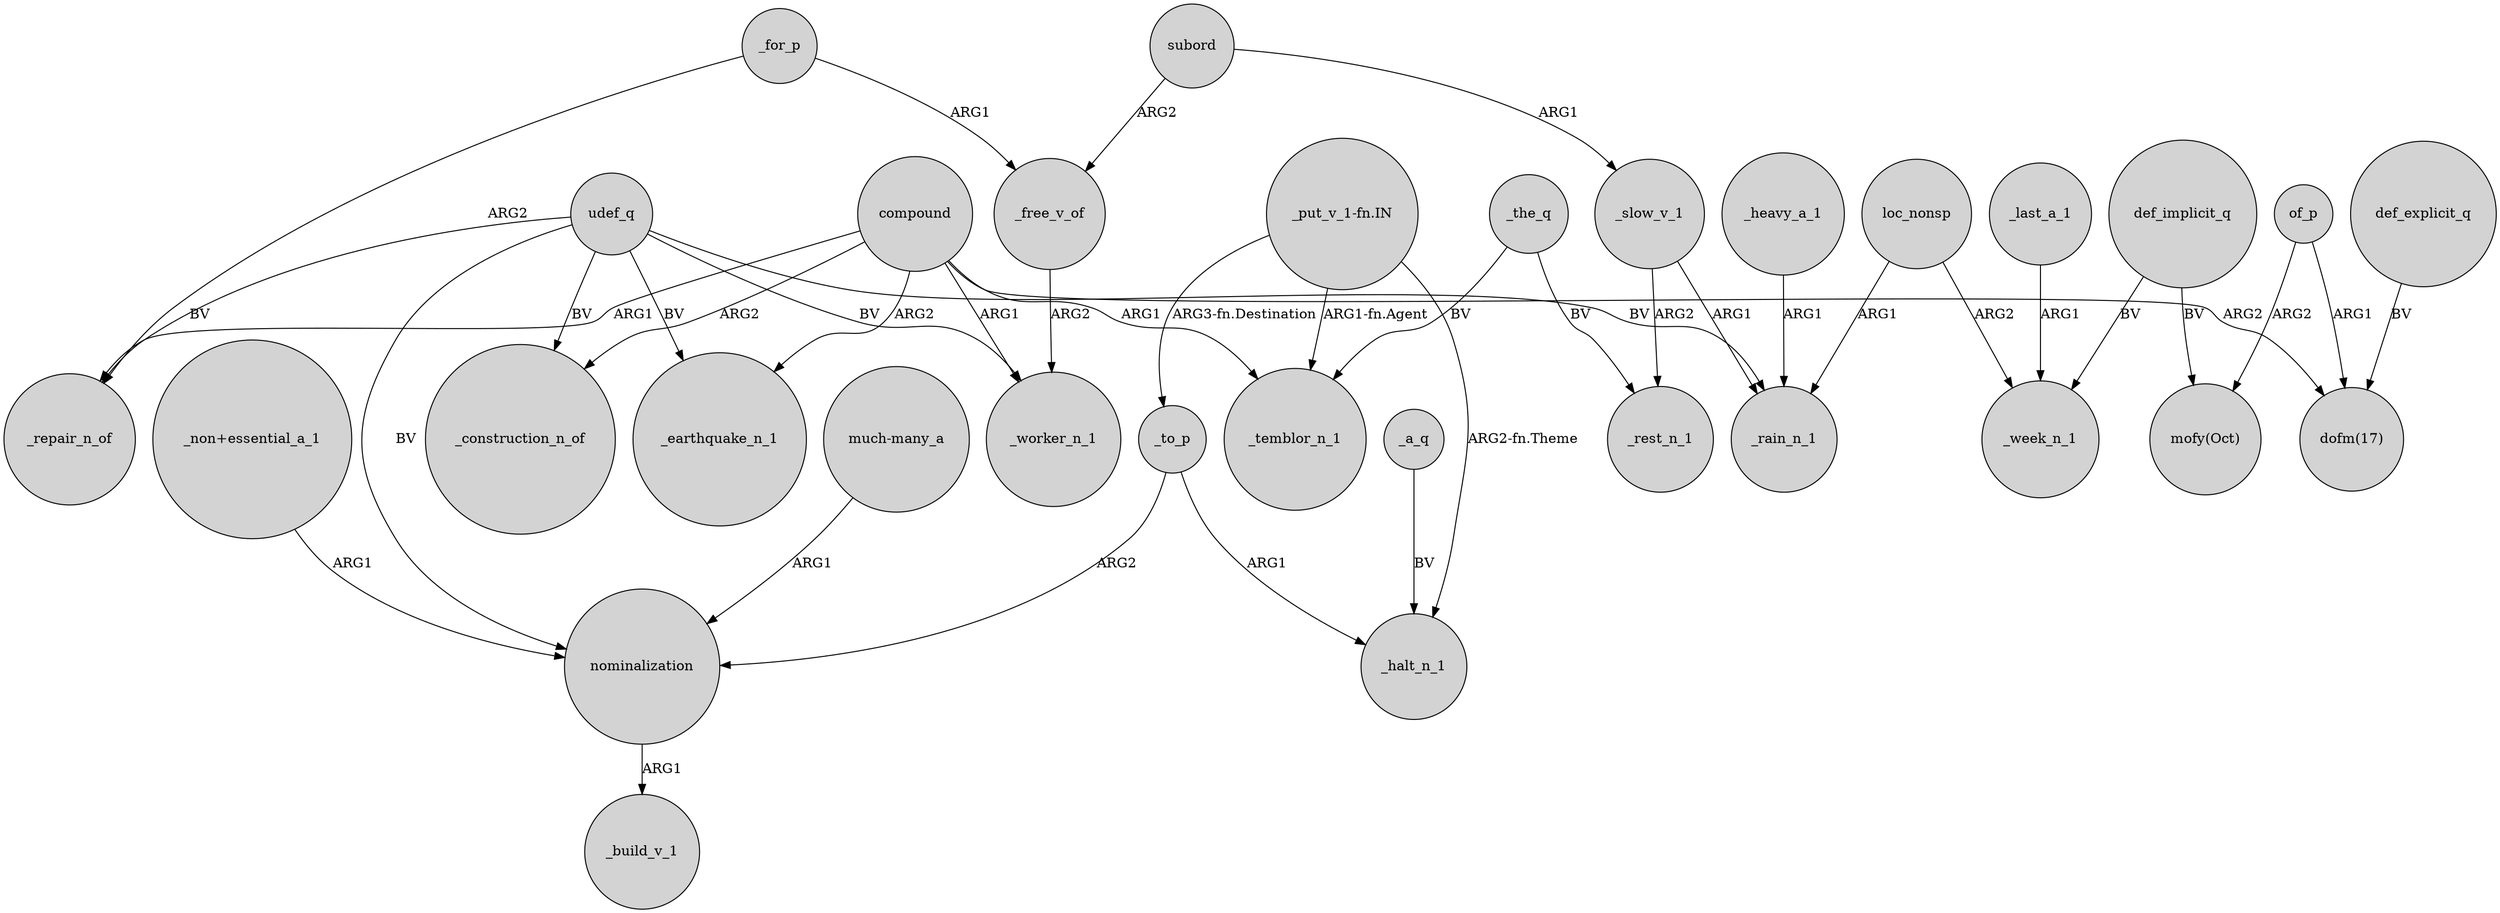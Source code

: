digraph {
	node [shape=circle style=filled]
	_free_v_of -> _worker_n_1 [label=ARG2]
	compound -> _earthquake_n_1 [label=ARG2]
	def_implicit_q -> _week_n_1 [label=BV]
	def_implicit_q -> "mofy(Oct)" [label=BV]
	subord -> _free_v_of [label=ARG2]
	"_put_v_1-fn.IN" -> _to_p [label="ARG3-fn.Destination"]
	udef_q -> _repair_n_of [label=BV]
	udef_q -> _worker_n_1 [label=BV]
	compound -> _temblor_n_1 [label=ARG1]
	of_p -> "mofy(Oct)" [label=ARG2]
	"much-many_a" -> nominalization [label=ARG1]
	udef_q -> _earthquake_n_1 [label=BV]
	_for_p -> _free_v_of [label=ARG1]
	_for_p -> _repair_n_of [label=ARG2]
	compound -> _repair_n_of [label=ARG1]
	subord -> _slow_v_1 [label=ARG1]
	_the_q -> _temblor_n_1 [label=BV]
	loc_nonsp -> _week_n_1 [label=ARG2]
	_to_p -> _halt_n_1 [label=ARG1]
	_a_q -> _halt_n_1 [label=BV]
	of_p -> "dofm(17)" [label=ARG1]
	"_put_v_1-fn.IN" -> _halt_n_1 [label="ARG2-fn.Theme"]
	_to_p -> nominalization [label=ARG2]
	_last_a_1 -> _week_n_1 [label=ARG1]
	udef_q -> nominalization [label=BV]
	_slow_v_1 -> _rest_n_1 [label=ARG2]
	_heavy_a_1 -> _rain_n_1 [label=ARG1]
	compound -> _worker_n_1 [label=ARG1]
	nominalization -> _build_v_1 [label=ARG1]
	_slow_v_1 -> _rain_n_1 [label=ARG1]
	compound -> "dofm(17)" [label=ARG2]
	compound -> _construction_n_of [label=ARG2]
	udef_q -> _construction_n_of [label=BV]
	"_non+essential_a_1" -> nominalization [label=ARG1]
	"_put_v_1-fn.IN" -> _temblor_n_1 [label="ARG1-fn.Agent"]
	_the_q -> _rest_n_1 [label=BV]
	def_explicit_q -> "dofm(17)" [label=BV]
	loc_nonsp -> _rain_n_1 [label=ARG1]
	udef_q -> _rain_n_1 [label=BV]
}
